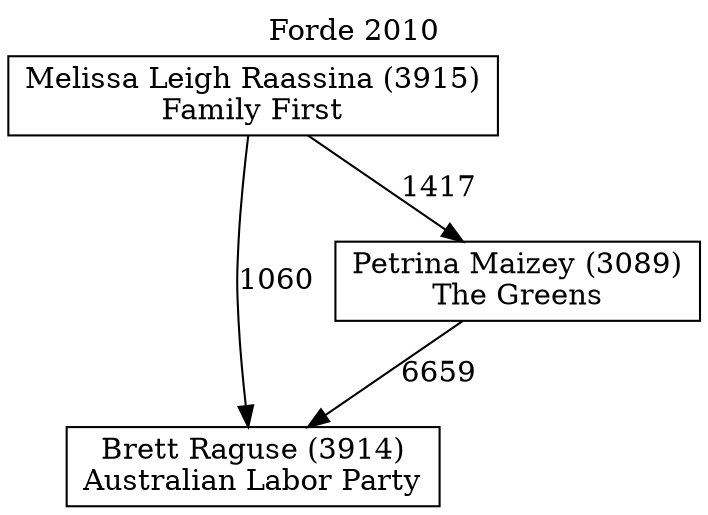// House preference flow
digraph "Brett Raguse (3914)_Forde_2010" {
	graph [label="Forde 2010" labelloc=t mclimit=10]
	node [shape=box]
	"Brett Raguse (3914)" [label="Brett Raguse (3914)
Australian Labor Party"]
	"Melissa Leigh Raassina (3915)" [label="Melissa Leigh Raassina (3915)
Family First"]
	"Petrina Maizey (3089)" [label="Petrina Maizey (3089)
The Greens"]
	"Melissa Leigh Raassina (3915)" -> "Brett Raguse (3914)" [label=1060]
	"Melissa Leigh Raassina (3915)" -> "Petrina Maizey (3089)" [label=1417]
	"Petrina Maizey (3089)" -> "Brett Raguse (3914)" [label=6659]
}
